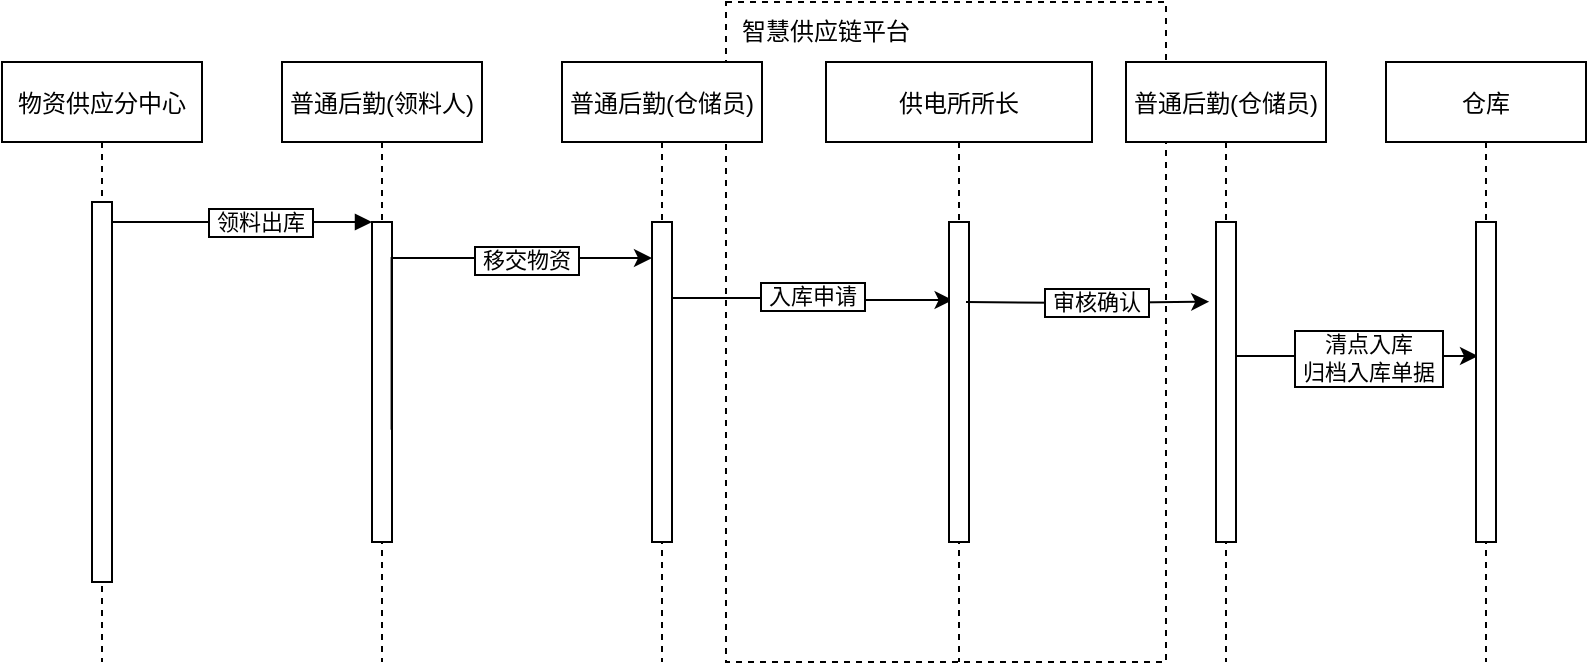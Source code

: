 <mxfile version="17.1.0" type="github">
  <diagram id="kgpKYQtTHZ0yAKxKKP6v" name="Page-1">
    <mxGraphModel dx="1038" dy="539" grid="1" gridSize="10" guides="1" tooltips="1" connect="1" arrows="1" fold="1" page="1" pageScale="1" pageWidth="850" pageHeight="1100" math="0" shadow="0">
      <root>
        <mxCell id="0" />
        <mxCell id="1" parent="0" />
        <mxCell id="vwjRbtjDi1PxE9EHhfCs-16" value="" style="group" parent="1" vertex="1" connectable="0">
          <mxGeometry x="390" y="50" width="220" height="330" as="geometry" />
        </mxCell>
        <mxCell id="vwjRbtjDi1PxE9EHhfCs-12" value="" style="rounded=0;whiteSpace=wrap;html=1;dashed=1;" parent="vwjRbtjDi1PxE9EHhfCs-16" vertex="1">
          <mxGeometry width="220.0" height="330" as="geometry" />
        </mxCell>
        <mxCell id="vwjRbtjDi1PxE9EHhfCs-15" value="智慧供应链平台" style="text;html=1;strokeColor=none;fillColor=none;align=center;verticalAlign=middle;whiteSpace=wrap;rounded=0;dashed=1;" parent="vwjRbtjDi1PxE9EHhfCs-16" vertex="1">
          <mxGeometry width="100.0" height="30" as="geometry" />
        </mxCell>
        <mxCell id="3nuBFxr9cyL0pnOWT2aG-1" value="物资供应分中心" style="shape=umlLifeline;perimeter=lifelinePerimeter;container=1;collapsible=0;recursiveResize=0;rounded=0;shadow=0;strokeWidth=1;" parent="1" vertex="1">
          <mxGeometry x="28" y="80" width="100" height="300" as="geometry" />
        </mxCell>
        <mxCell id="3nuBFxr9cyL0pnOWT2aG-2" value="" style="points=[];perimeter=orthogonalPerimeter;rounded=0;shadow=0;strokeWidth=1;" parent="3nuBFxr9cyL0pnOWT2aG-1" vertex="1">
          <mxGeometry x="45" y="70" width="10" height="190" as="geometry" />
        </mxCell>
        <mxCell id="3nuBFxr9cyL0pnOWT2aG-5" value="普通后勤(领料人)" style="shape=umlLifeline;perimeter=lifelinePerimeter;container=1;collapsible=0;recursiveResize=0;rounded=0;shadow=0;strokeWidth=1;" parent="1" vertex="1">
          <mxGeometry x="168" y="80" width="100" height="300" as="geometry" />
        </mxCell>
        <mxCell id="3nuBFxr9cyL0pnOWT2aG-6" value="" style="points=[];perimeter=orthogonalPerimeter;rounded=0;shadow=0;strokeWidth=1;" parent="3nuBFxr9cyL0pnOWT2aG-5" vertex="1">
          <mxGeometry x="45" y="80" width="10" height="160" as="geometry" />
        </mxCell>
        <mxCell id="3nuBFxr9cyL0pnOWT2aG-8" value="" style="verticalAlign=bottom;endArrow=block;entryX=0;entryY=0;shadow=0;strokeWidth=1;" parent="1" source="3nuBFxr9cyL0pnOWT2aG-2" target="3nuBFxr9cyL0pnOWT2aG-6" edge="1">
          <mxGeometry relative="1" as="geometry">
            <mxPoint x="183" y="160" as="sourcePoint" />
          </mxGeometry>
        </mxCell>
        <mxCell id="yukyG56_AOji1KqiuoGP-1" value="&amp;nbsp;领料出库&amp;nbsp;" style="edgeLabel;html=1;align=center;verticalAlign=middle;resizable=0;points=[];labelBorderColor=default;" vertex="1" connectable="0" parent="3nuBFxr9cyL0pnOWT2aG-8">
          <mxGeometry x="0.135" relative="1" as="geometry">
            <mxPoint as="offset" />
          </mxGeometry>
        </mxCell>
        <mxCell id="vwjRbtjDi1PxE9EHhfCs-3" value="" style="edgeStyle=orthogonalEdgeStyle;rounded=0;orthogonalLoop=1;jettySize=auto;html=1;entryX=0.18;entryY=0.244;entryDx=0;entryDy=0;entryPerimeter=0;" parent="1" target="vwjRbtjDi1PxE9EHhfCs-2" edge="1">
          <mxGeometry relative="1" as="geometry">
            <mxPoint x="357.5" y="198" as="sourcePoint" />
            <mxPoint x="480" y="198" as="targetPoint" />
            <Array as="points">
              <mxPoint x="428" y="198" />
            </Array>
          </mxGeometry>
        </mxCell>
        <mxCell id="vwjRbtjDi1PxE9EHhfCs-4" value="&amp;nbsp;入库申请&amp;nbsp;" style="edgeLabel;html=1;align=center;verticalAlign=middle;resizable=0;points=[];labelBorderColor=default;" parent="vwjRbtjDi1PxE9EHhfCs-3" vertex="1" connectable="0">
          <mxGeometry x="-0.143" y="1" relative="1" as="geometry">
            <mxPoint x="12" as="offset" />
          </mxGeometry>
        </mxCell>
        <mxCell id="rodiACbuB2GBEc_c4jbR-5" value="普通后勤(仓储员)" style="shape=umlLifeline;perimeter=lifelinePerimeter;container=1;collapsible=0;recursiveResize=0;rounded=0;shadow=0;strokeWidth=1;" parent="1" vertex="1">
          <mxGeometry x="308" y="80" width="100" height="300" as="geometry" />
        </mxCell>
        <mxCell id="rodiACbuB2GBEc_c4jbR-7" value="" style="edgeStyle=orthogonalEdgeStyle;rounded=0;orthogonalLoop=1;jettySize=auto;html=1;exitX=0.98;exitY=0.649;exitDx=0;exitDy=0;exitPerimeter=0;" parent="rodiACbuB2GBEc_c4jbR-5" source="3nuBFxr9cyL0pnOWT2aG-6" edge="1">
          <mxGeometry relative="1" as="geometry">
            <mxPoint x="-88" y="98" as="sourcePoint" />
            <mxPoint x="45" y="98" as="targetPoint" />
            <Array as="points">
              <mxPoint x="-85" y="98" />
            </Array>
          </mxGeometry>
        </mxCell>
        <mxCell id="rodiACbuB2GBEc_c4jbR-8" value="&amp;nbsp;移交物资&amp;nbsp;" style="edgeLabel;html=1;align=center;verticalAlign=middle;resizable=0;points=[];labelBorderColor=default;" parent="rodiACbuB2GBEc_c4jbR-7" vertex="1" connectable="0">
          <mxGeometry x="0.258" y="-1" relative="1" as="geometry">
            <mxPoint x="17" as="offset" />
          </mxGeometry>
        </mxCell>
        <mxCell id="rodiACbuB2GBEc_c4jbR-6" value="" style="points=[];perimeter=orthogonalPerimeter;rounded=0;shadow=0;strokeWidth=1;" parent="rodiACbuB2GBEc_c4jbR-5" vertex="1">
          <mxGeometry x="45" y="80" width="10" height="160" as="geometry" />
        </mxCell>
        <mxCell id="vwjRbtjDi1PxE9EHhfCs-1" value="供电所所长" style="shape=umlLifeline;perimeter=lifelinePerimeter;container=1;collapsible=0;recursiveResize=0;rounded=0;shadow=0;strokeWidth=1;" parent="1" vertex="1">
          <mxGeometry x="440" y="80" width="133" height="300" as="geometry" />
        </mxCell>
        <mxCell id="vwjRbtjDi1PxE9EHhfCs-2" value="" style="points=[];perimeter=orthogonalPerimeter;rounded=0;shadow=0;strokeWidth=1;" parent="vwjRbtjDi1PxE9EHhfCs-1" vertex="1">
          <mxGeometry x="61.5" y="80" width="10" height="160" as="geometry" />
        </mxCell>
        <mxCell id="yukyG56_AOji1KqiuoGP-3" value="" style="edgeStyle=orthogonalEdgeStyle;rounded=0;orthogonalLoop=1;jettySize=auto;html=1;entryX=-0.34;entryY=0.249;entryDx=0;entryDy=0;entryPerimeter=0;" edge="1" parent="vwjRbtjDi1PxE9EHhfCs-1" target="vwjRbtjDi1PxE9EHhfCs-6">
          <mxGeometry relative="1" as="geometry">
            <mxPoint x="70" y="120" as="sourcePoint" />
            <mxPoint x="184.3" y="121.04" as="targetPoint" />
            <Array as="points" />
          </mxGeometry>
        </mxCell>
        <mxCell id="yukyG56_AOji1KqiuoGP-4" value="&amp;nbsp;审核确认&amp;nbsp;" style="edgeLabel;html=1;align=center;verticalAlign=middle;resizable=0;points=[];labelBorderColor=default;" vertex="1" connectable="0" parent="yukyG56_AOji1KqiuoGP-3">
          <mxGeometry x="-0.143" y="1" relative="1" as="geometry">
            <mxPoint x="12" as="offset" />
          </mxGeometry>
        </mxCell>
        <mxCell id="vwjRbtjDi1PxE9EHhfCs-10" value="" style="edgeStyle=orthogonalEdgeStyle;rounded=0;orthogonalLoop=1;jettySize=auto;html=1;entryX=0.1;entryY=0.419;entryDx=0;entryDy=0;entryPerimeter=0;" parent="1" source="vwjRbtjDi1PxE9EHhfCs-5" target="vwjRbtjDi1PxE9EHhfCs-9" edge="1">
          <mxGeometry relative="1" as="geometry">
            <mxPoint x="720" y="240" as="targetPoint" />
            <Array as="points">
              <mxPoint x="650" y="227" />
              <mxPoint x="650" y="227" />
            </Array>
          </mxGeometry>
        </mxCell>
        <mxCell id="vwjRbtjDi1PxE9EHhfCs-11" value="清点入库&lt;br&gt;&amp;nbsp;归档入库单据&amp;nbsp;" style="edgeLabel;html=1;align=center;verticalAlign=middle;resizable=0;points=[];labelBorderColor=default;" parent="vwjRbtjDi1PxE9EHhfCs-10" vertex="1" connectable="0">
          <mxGeometry x="0.324" y="-1" relative="1" as="geometry">
            <mxPoint x="-13" as="offset" />
          </mxGeometry>
        </mxCell>
        <mxCell id="vwjRbtjDi1PxE9EHhfCs-5" value="普通后勤(仓储员)" style="shape=umlLifeline;perimeter=lifelinePerimeter;container=1;collapsible=0;recursiveResize=0;rounded=0;shadow=0;strokeWidth=1;" parent="1" vertex="1">
          <mxGeometry x="590" y="80" width="100" height="300" as="geometry" />
        </mxCell>
        <mxCell id="vwjRbtjDi1PxE9EHhfCs-6" value="" style="points=[];perimeter=orthogonalPerimeter;rounded=0;shadow=0;strokeWidth=1;" parent="vwjRbtjDi1PxE9EHhfCs-5" vertex="1">
          <mxGeometry x="45" y="80" width="10" height="160" as="geometry" />
        </mxCell>
        <mxCell id="vwjRbtjDi1PxE9EHhfCs-8" value="仓库" style="shape=umlLifeline;perimeter=lifelinePerimeter;container=1;collapsible=0;recursiveResize=0;rounded=0;shadow=0;strokeWidth=1;" parent="1" vertex="1">
          <mxGeometry x="720" y="80" width="100" height="300" as="geometry" />
        </mxCell>
        <mxCell id="vwjRbtjDi1PxE9EHhfCs-9" value="" style="points=[];perimeter=orthogonalPerimeter;rounded=0;shadow=0;strokeWidth=1;" parent="vwjRbtjDi1PxE9EHhfCs-8" vertex="1">
          <mxGeometry x="45" y="80" width="10" height="160" as="geometry" />
        </mxCell>
      </root>
    </mxGraphModel>
  </diagram>
</mxfile>

